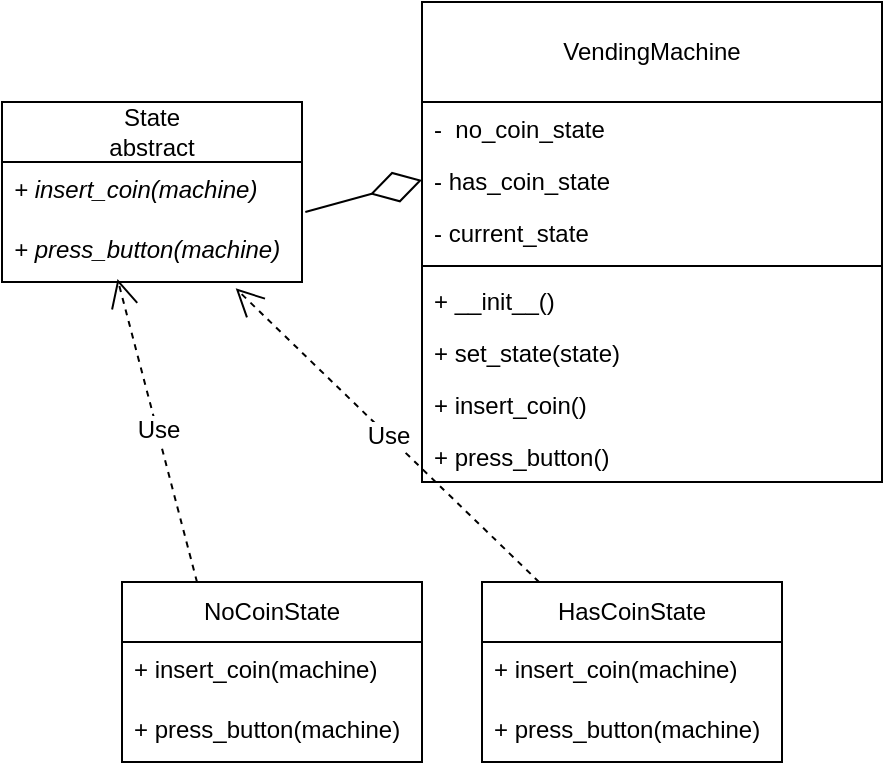 <mxfile version="28.1.2">
  <diagram name="Page-1" id="q7SChE3r3t9cBwl53_n0">
    <mxGraphModel dx="676" dy="1073" grid="1" gridSize="10" guides="1" tooltips="1" connect="1" arrows="1" fold="1" page="1" pageScale="1" pageWidth="850" pageHeight="1100" math="0" shadow="0">
      <root>
        <mxCell id="0" />
        <mxCell id="1" parent="0" />
        <mxCell id="7qXrVhQI_TzDg-ErssfO-2" value="&lt;div&gt;State&lt;/div&gt;&lt;div&gt;abstract&lt;/div&gt;" style="swimlane;fontStyle=0;childLayout=stackLayout;horizontal=1;startSize=30;fillColor=none;horizontalStack=0;resizeParent=1;resizeParentMax=0;resizeLast=0;collapsible=1;marginBottom=0;whiteSpace=wrap;html=1;" vertex="1" parent="1">
          <mxGeometry x="90" y="150" width="150" height="90" as="geometry" />
        </mxCell>
        <mxCell id="7qXrVhQI_TzDg-ErssfO-3" value="&lt;i&gt;+ insert_coin(machine)&lt;/i&gt;" style="text;strokeColor=none;fillColor=none;align=left;verticalAlign=top;spacingLeft=4;spacingRight=4;overflow=hidden;rotatable=0;points=[[0,0.5],[1,0.5]];portConstraint=eastwest;whiteSpace=wrap;html=1;" vertex="1" parent="7qXrVhQI_TzDg-ErssfO-2">
          <mxGeometry y="30" width="150" height="30" as="geometry" />
        </mxCell>
        <mxCell id="7qXrVhQI_TzDg-ErssfO-4" value="&lt;i&gt;+ press_button(machine)&lt;/i&gt;" style="text;strokeColor=none;fillColor=none;align=left;verticalAlign=top;spacingLeft=4;spacingRight=4;overflow=hidden;rotatable=0;points=[[0,0.5],[1,0.5]];portConstraint=eastwest;whiteSpace=wrap;html=1;" vertex="1" parent="7qXrVhQI_TzDg-ErssfO-2">
          <mxGeometry y="60" width="150" height="30" as="geometry" />
        </mxCell>
        <mxCell id="7qXrVhQI_TzDg-ErssfO-5" value="NoCoinState" style="swimlane;fontStyle=0;childLayout=stackLayout;horizontal=1;startSize=30;fillColor=none;horizontalStack=0;resizeParent=1;resizeParentMax=0;resizeLast=0;collapsible=1;marginBottom=0;whiteSpace=wrap;html=1;" vertex="1" parent="1">
          <mxGeometry x="150" y="390" width="150" height="90" as="geometry" />
        </mxCell>
        <mxCell id="7qXrVhQI_TzDg-ErssfO-6" value="+ insert_coin(machine)" style="text;strokeColor=none;fillColor=none;align=left;verticalAlign=top;spacingLeft=4;spacingRight=4;overflow=hidden;rotatable=0;points=[[0,0.5],[1,0.5]];portConstraint=eastwest;whiteSpace=wrap;html=1;" vertex="1" parent="7qXrVhQI_TzDg-ErssfO-5">
          <mxGeometry y="30" width="150" height="30" as="geometry" />
        </mxCell>
        <mxCell id="7qXrVhQI_TzDg-ErssfO-7" value="+ press_button(machine)" style="text;strokeColor=none;fillColor=none;align=left;verticalAlign=top;spacingLeft=4;spacingRight=4;overflow=hidden;rotatable=0;points=[[0,0.5],[1,0.5]];portConstraint=eastwest;whiteSpace=wrap;html=1;" vertex="1" parent="7qXrVhQI_TzDg-ErssfO-5">
          <mxGeometry y="60" width="150" height="30" as="geometry" />
        </mxCell>
        <mxCell id="7qXrVhQI_TzDg-ErssfO-8" value="HasCoinState" style="swimlane;fontStyle=0;childLayout=stackLayout;horizontal=1;startSize=30;fillColor=none;horizontalStack=0;resizeParent=1;resizeParentMax=0;resizeLast=0;collapsible=1;marginBottom=0;whiteSpace=wrap;html=1;" vertex="1" parent="1">
          <mxGeometry x="330" y="390" width="150" height="90" as="geometry" />
        </mxCell>
        <mxCell id="7qXrVhQI_TzDg-ErssfO-9" value="+ insert_coin(machine)" style="text;strokeColor=none;fillColor=none;align=left;verticalAlign=top;spacingLeft=4;spacingRight=4;overflow=hidden;rotatable=0;points=[[0,0.5],[1,0.5]];portConstraint=eastwest;whiteSpace=wrap;html=1;" vertex="1" parent="7qXrVhQI_TzDg-ErssfO-8">
          <mxGeometry y="30" width="150" height="30" as="geometry" />
        </mxCell>
        <mxCell id="7qXrVhQI_TzDg-ErssfO-10" value="+ press_button(machine)" style="text;strokeColor=none;fillColor=none;align=left;verticalAlign=top;spacingLeft=4;spacingRight=4;overflow=hidden;rotatable=0;points=[[0,0.5],[1,0.5]];portConstraint=eastwest;whiteSpace=wrap;html=1;" vertex="1" parent="7qXrVhQI_TzDg-ErssfO-8">
          <mxGeometry y="60" width="150" height="30" as="geometry" />
        </mxCell>
        <mxCell id="7qXrVhQI_TzDg-ErssfO-11" value="VendingMachine" style="swimlane;fontStyle=0;childLayout=stackLayout;horizontal=1;startSize=50;fillColor=none;horizontalStack=0;resizeParent=1;resizeParentMax=0;resizeLast=0;collapsible=1;marginBottom=0;whiteSpace=wrap;html=1;" vertex="1" parent="1">
          <mxGeometry x="300" y="100" width="230" height="240" as="geometry" />
        </mxCell>
        <mxCell id="7qXrVhQI_TzDg-ErssfO-12" value="-&amp;nbsp; no_coin_state&amp;nbsp;" style="text;strokeColor=none;fillColor=none;align=left;verticalAlign=top;spacingLeft=4;spacingRight=4;overflow=hidden;rotatable=0;points=[[0,0.5],[1,0.5]];portConstraint=eastwest;whiteSpace=wrap;html=1;" vertex="1" parent="7qXrVhQI_TzDg-ErssfO-11">
          <mxGeometry y="50" width="230" height="26" as="geometry" />
        </mxCell>
        <mxCell id="7qXrVhQI_TzDg-ErssfO-17" value="- has_coin_state&amp;nbsp;" style="text;strokeColor=none;fillColor=none;align=left;verticalAlign=top;spacingLeft=4;spacingRight=4;overflow=hidden;rotatable=0;points=[[0,0.5],[1,0.5]];portConstraint=eastwest;whiteSpace=wrap;html=1;" vertex="1" parent="7qXrVhQI_TzDg-ErssfO-11">
          <mxGeometry y="76" width="230" height="26" as="geometry" />
        </mxCell>
        <mxCell id="7qXrVhQI_TzDg-ErssfO-35" value="- current_state" style="text;strokeColor=none;fillColor=none;align=left;verticalAlign=top;spacingLeft=4;spacingRight=4;overflow=hidden;rotatable=0;points=[[0,0.5],[1,0.5]];portConstraint=eastwest;whiteSpace=wrap;html=1;" vertex="1" parent="7qXrVhQI_TzDg-ErssfO-11">
          <mxGeometry y="102" width="230" height="26" as="geometry" />
        </mxCell>
        <mxCell id="7qXrVhQI_TzDg-ErssfO-13" value="" style="line;strokeWidth=1;fillColor=none;align=left;verticalAlign=middle;spacingTop=-1;spacingLeft=3;spacingRight=3;rotatable=0;labelPosition=right;points=[];portConstraint=eastwest;strokeColor=inherit;" vertex="1" parent="7qXrVhQI_TzDg-ErssfO-11">
          <mxGeometry y="128" width="230" height="8" as="geometry" />
        </mxCell>
        <mxCell id="7qXrVhQI_TzDg-ErssfO-14" value="+ __init__()" style="text;strokeColor=none;fillColor=none;align=left;verticalAlign=top;spacingLeft=4;spacingRight=4;overflow=hidden;rotatable=0;points=[[0,0.5],[1,0.5]];portConstraint=eastwest;whiteSpace=wrap;html=1;" vertex="1" parent="7qXrVhQI_TzDg-ErssfO-11">
          <mxGeometry y="136" width="230" height="26" as="geometry" />
        </mxCell>
        <mxCell id="7qXrVhQI_TzDg-ErssfO-15" value="+ set_state(state)" style="text;strokeColor=none;fillColor=none;align=left;verticalAlign=top;spacingLeft=4;spacingRight=4;overflow=hidden;rotatable=0;points=[[0,0.5],[1,0.5]];portConstraint=eastwest;whiteSpace=wrap;html=1;" vertex="1" parent="7qXrVhQI_TzDg-ErssfO-11">
          <mxGeometry y="162" width="230" height="26" as="geometry" />
        </mxCell>
        <mxCell id="7qXrVhQI_TzDg-ErssfO-16" value="+ insert_coin()" style="text;strokeColor=none;fillColor=none;align=left;verticalAlign=top;spacingLeft=4;spacingRight=4;overflow=hidden;rotatable=0;points=[[0,0.5],[1,0.5]];portConstraint=eastwest;whiteSpace=wrap;html=1;" vertex="1" parent="7qXrVhQI_TzDg-ErssfO-11">
          <mxGeometry y="188" width="230" height="26" as="geometry" />
        </mxCell>
        <mxCell id="7qXrVhQI_TzDg-ErssfO-18" value="+ press_button()" style="text;strokeColor=none;fillColor=none;align=left;verticalAlign=top;spacingLeft=4;spacingRight=4;overflow=hidden;rotatable=0;points=[[0,0.5],[1,0.5]];portConstraint=eastwest;whiteSpace=wrap;html=1;" vertex="1" parent="7qXrVhQI_TzDg-ErssfO-11">
          <mxGeometry y="214" width="230" height="26" as="geometry" />
        </mxCell>
        <mxCell id="7qXrVhQI_TzDg-ErssfO-25" value="" style="endArrow=diamondThin;endFill=0;endSize=24;html=1;rounded=0;fontSize=12;curved=1;exitX=1.011;exitY=0.833;exitDx=0;exitDy=0;exitPerimeter=0;entryX=0;entryY=0.5;entryDx=0;entryDy=0;" edge="1" parent="1" source="7qXrVhQI_TzDg-ErssfO-3" target="7qXrVhQI_TzDg-ErssfO-17">
          <mxGeometry width="160" relative="1" as="geometry">
            <mxPoint x="220" y="250" as="sourcePoint" />
            <mxPoint x="380" y="250" as="targetPoint" />
          </mxGeometry>
        </mxCell>
        <mxCell id="7qXrVhQI_TzDg-ErssfO-33" value="Use" style="endArrow=open;endSize=12;dashed=1;html=1;rounded=0;fontSize=12;curved=1;entryX=0.385;entryY=0.948;entryDx=0;entryDy=0;entryPerimeter=0;exitX=0.25;exitY=0;exitDx=0;exitDy=0;" edge="1" parent="1" source="7qXrVhQI_TzDg-ErssfO-5" target="7qXrVhQI_TzDg-ErssfO-4">
          <mxGeometry width="160" relative="1" as="geometry">
            <mxPoint x="130" y="600" as="sourcePoint" />
            <mxPoint x="290" y="600" as="targetPoint" />
          </mxGeometry>
        </mxCell>
        <mxCell id="7qXrVhQI_TzDg-ErssfO-34" value="Use" style="endArrow=open;endSize=12;dashed=1;html=1;rounded=0;fontSize=12;curved=1;entryX=0.779;entryY=1.106;entryDx=0;entryDy=0;entryPerimeter=0;" edge="1" parent="1" source="7qXrVhQI_TzDg-ErssfO-8" target="7qXrVhQI_TzDg-ErssfO-4">
          <mxGeometry width="160" relative="1" as="geometry">
            <mxPoint x="160" y="590" as="sourcePoint" />
            <mxPoint x="320" y="590" as="targetPoint" />
          </mxGeometry>
        </mxCell>
      </root>
    </mxGraphModel>
  </diagram>
</mxfile>
